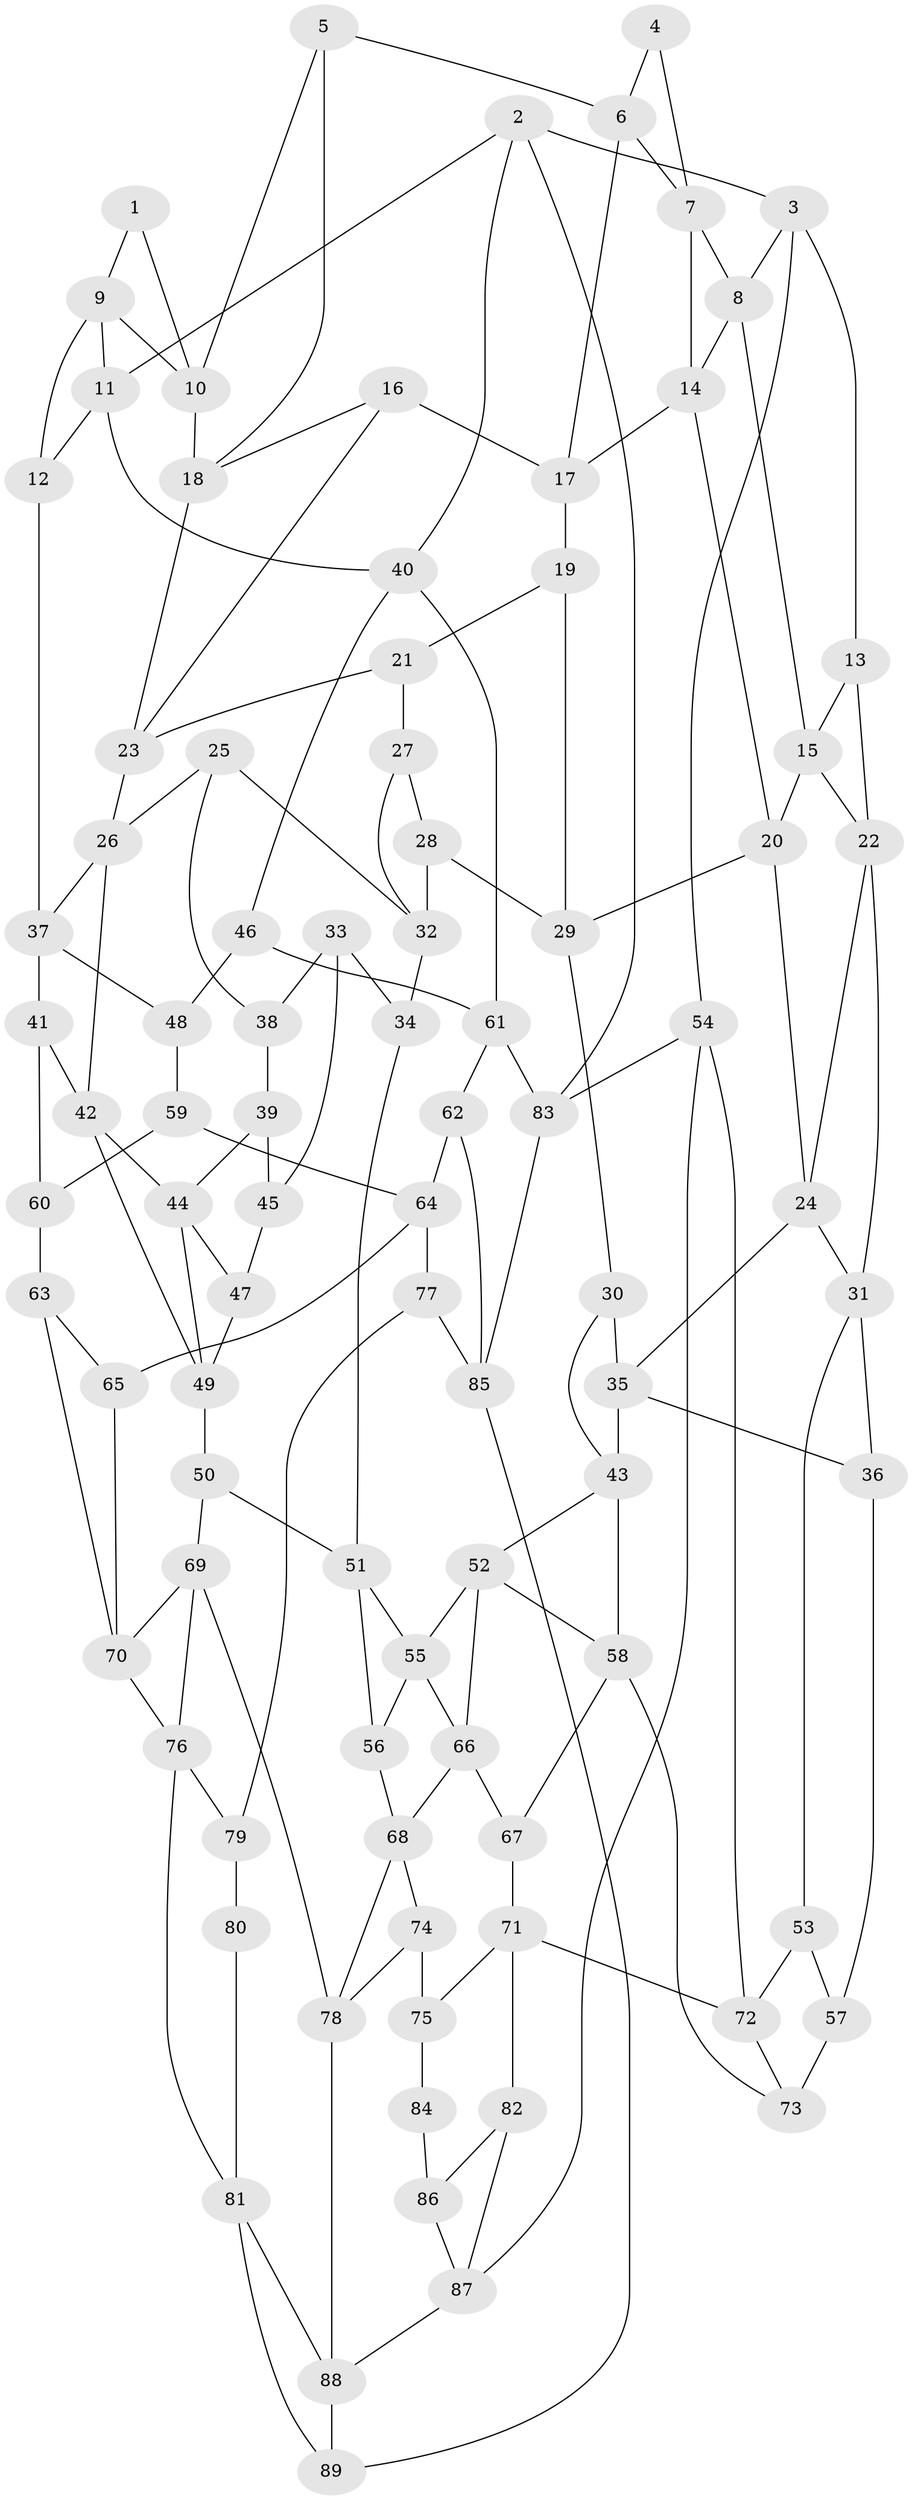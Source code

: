 // original degree distribution, {3: 0.013513513513513514, 4: 0.22972972972972974, 6: 0.21621621621621623, 5: 0.5405405405405406}
// Generated by graph-tools (version 1.1) at 2025/38/03/04/25 23:38:26]
// undirected, 89 vertices, 155 edges
graph export_dot {
  node [color=gray90,style=filled];
  1;
  2;
  3;
  4;
  5;
  6;
  7;
  8;
  9;
  10;
  11;
  12;
  13;
  14;
  15;
  16;
  17;
  18;
  19;
  20;
  21;
  22;
  23;
  24;
  25;
  26;
  27;
  28;
  29;
  30;
  31;
  32;
  33;
  34;
  35;
  36;
  37;
  38;
  39;
  40;
  41;
  42;
  43;
  44;
  45;
  46;
  47;
  48;
  49;
  50;
  51;
  52;
  53;
  54;
  55;
  56;
  57;
  58;
  59;
  60;
  61;
  62;
  63;
  64;
  65;
  66;
  67;
  68;
  69;
  70;
  71;
  72;
  73;
  74;
  75;
  76;
  77;
  78;
  79;
  80;
  81;
  82;
  83;
  84;
  85;
  86;
  87;
  88;
  89;
  1 -- 9 [weight=1.0];
  1 -- 10 [weight=1.0];
  2 -- 3 [weight=1.0];
  2 -- 11 [weight=1.0];
  2 -- 40 [weight=1.0];
  2 -- 83 [weight=1.0];
  3 -- 8 [weight=1.0];
  3 -- 13 [weight=1.0];
  3 -- 54 [weight=1.0];
  4 -- 6 [weight=1.0];
  4 -- 7 [weight=1.0];
  5 -- 6 [weight=1.0];
  5 -- 10 [weight=1.0];
  5 -- 18 [weight=1.0];
  6 -- 7 [weight=1.0];
  6 -- 17 [weight=1.0];
  7 -- 8 [weight=1.0];
  7 -- 14 [weight=1.0];
  8 -- 14 [weight=1.0];
  8 -- 15 [weight=1.0];
  9 -- 10 [weight=1.0];
  9 -- 11 [weight=1.0];
  9 -- 12 [weight=1.0];
  10 -- 18 [weight=1.0];
  11 -- 12 [weight=1.0];
  11 -- 40 [weight=1.0];
  12 -- 37 [weight=1.0];
  13 -- 15 [weight=1.0];
  13 -- 22 [weight=1.0];
  14 -- 17 [weight=1.0];
  14 -- 20 [weight=1.0];
  15 -- 20 [weight=1.0];
  15 -- 22 [weight=1.0];
  16 -- 17 [weight=1.0];
  16 -- 18 [weight=1.0];
  16 -- 23 [weight=1.0];
  17 -- 19 [weight=1.0];
  18 -- 23 [weight=1.0];
  19 -- 21 [weight=1.0];
  19 -- 29 [weight=1.0];
  20 -- 24 [weight=1.0];
  20 -- 29 [weight=1.0];
  21 -- 23 [weight=1.0];
  21 -- 27 [weight=2.0];
  22 -- 24 [weight=1.0];
  22 -- 31 [weight=1.0];
  23 -- 26 [weight=1.0];
  24 -- 31 [weight=1.0];
  24 -- 35 [weight=1.0];
  25 -- 26 [weight=1.0];
  25 -- 32 [weight=1.0];
  25 -- 38 [weight=2.0];
  26 -- 37 [weight=1.0];
  26 -- 42 [weight=1.0];
  27 -- 28 [weight=1.0];
  27 -- 32 [weight=1.0];
  28 -- 29 [weight=1.0];
  28 -- 32 [weight=1.0];
  29 -- 30 [weight=1.0];
  30 -- 35 [weight=1.0];
  30 -- 43 [weight=1.0];
  31 -- 36 [weight=1.0];
  31 -- 53 [weight=1.0];
  32 -- 34 [weight=1.0];
  33 -- 34 [weight=1.0];
  33 -- 38 [weight=1.0];
  33 -- 45 [weight=1.0];
  34 -- 51 [weight=1.0];
  35 -- 36 [weight=1.0];
  35 -- 43 [weight=1.0];
  36 -- 57 [weight=1.0];
  37 -- 41 [weight=1.0];
  37 -- 48 [weight=1.0];
  38 -- 39 [weight=1.0];
  39 -- 44 [weight=1.0];
  39 -- 45 [weight=1.0];
  40 -- 46 [weight=1.0];
  40 -- 61 [weight=1.0];
  41 -- 42 [weight=1.0];
  41 -- 60 [weight=1.0];
  42 -- 44 [weight=1.0];
  42 -- 49 [weight=1.0];
  43 -- 52 [weight=1.0];
  43 -- 58 [weight=1.0];
  44 -- 47 [weight=1.0];
  44 -- 49 [weight=1.0];
  45 -- 47 [weight=2.0];
  46 -- 48 [weight=2.0];
  46 -- 61 [weight=1.0];
  47 -- 49 [weight=1.0];
  48 -- 59 [weight=1.0];
  49 -- 50 [weight=1.0];
  50 -- 51 [weight=1.0];
  50 -- 69 [weight=1.0];
  51 -- 55 [weight=1.0];
  51 -- 56 [weight=1.0];
  52 -- 55 [weight=1.0];
  52 -- 58 [weight=1.0];
  52 -- 66 [weight=1.0];
  53 -- 57 [weight=1.0];
  53 -- 72 [weight=1.0];
  54 -- 72 [weight=1.0];
  54 -- 83 [weight=1.0];
  54 -- 87 [weight=1.0];
  55 -- 56 [weight=1.0];
  55 -- 66 [weight=1.0];
  56 -- 68 [weight=1.0];
  57 -- 73 [weight=2.0];
  58 -- 67 [weight=1.0];
  58 -- 73 [weight=1.0];
  59 -- 60 [weight=1.0];
  59 -- 64 [weight=1.0];
  60 -- 63 [weight=2.0];
  61 -- 62 [weight=1.0];
  61 -- 83 [weight=1.0];
  62 -- 64 [weight=1.0];
  62 -- 85 [weight=1.0];
  63 -- 65 [weight=1.0];
  63 -- 70 [weight=1.0];
  64 -- 65 [weight=1.0];
  64 -- 77 [weight=1.0];
  65 -- 70 [weight=1.0];
  66 -- 67 [weight=1.0];
  66 -- 68 [weight=1.0];
  67 -- 71 [weight=1.0];
  68 -- 74 [weight=1.0];
  68 -- 78 [weight=1.0];
  69 -- 70 [weight=1.0];
  69 -- 76 [weight=1.0];
  69 -- 78 [weight=1.0];
  70 -- 76 [weight=1.0];
  71 -- 72 [weight=1.0];
  71 -- 75 [weight=1.0];
  71 -- 82 [weight=1.0];
  72 -- 73 [weight=1.0];
  74 -- 75 [weight=1.0];
  74 -- 78 [weight=1.0];
  75 -- 84 [weight=2.0];
  76 -- 79 [weight=1.0];
  76 -- 81 [weight=1.0];
  77 -- 79 [weight=1.0];
  77 -- 85 [weight=1.0];
  78 -- 88 [weight=1.0];
  79 -- 80 [weight=2.0];
  80 -- 81 [weight=1.0];
  81 -- 88 [weight=1.0];
  81 -- 89 [weight=1.0];
  82 -- 86 [weight=1.0];
  82 -- 87 [weight=1.0];
  83 -- 85 [weight=1.0];
  84 -- 86 [weight=2.0];
  85 -- 89 [weight=1.0];
  86 -- 87 [weight=1.0];
  87 -- 88 [weight=1.0];
  88 -- 89 [weight=1.0];
}
